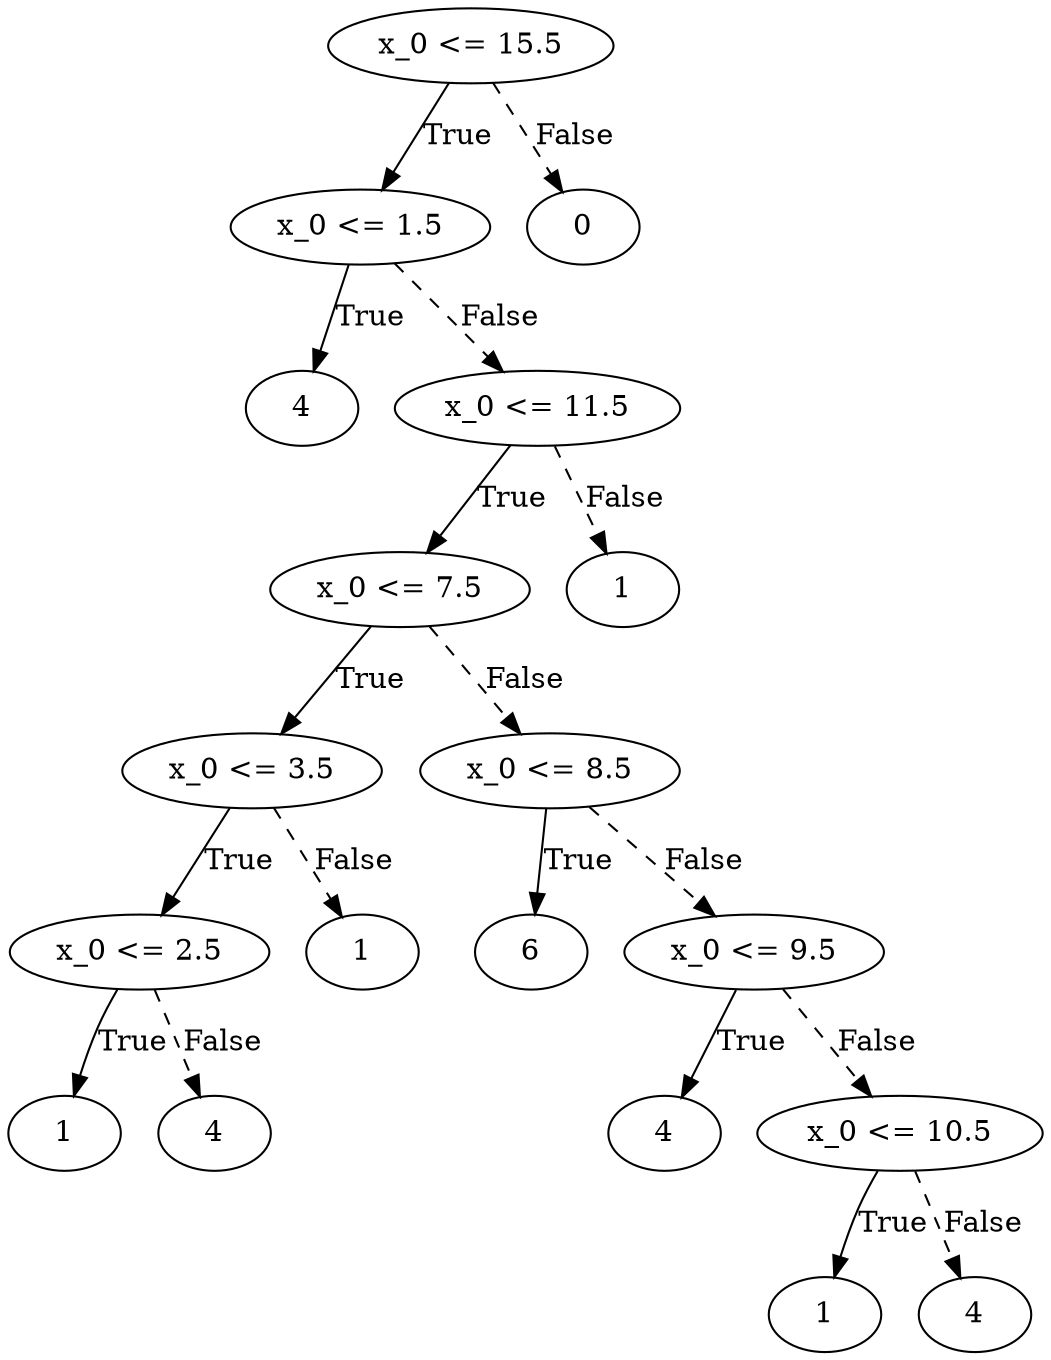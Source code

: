 digraph {
0 [label="x_0 <= 15.5"];
1 [label="x_0 <= 1.5"];
2 [label="4"];
1 -> 2 [label="True"];
3 [label="x_0 <= 11.5"];
4 [label="x_0 <= 7.5"];
5 [label="x_0 <= 3.5"];
6 [label="x_0 <= 2.5"];
7 [label="1"];
6 -> 7 [label="True"];
8 [label="4"];
6 -> 8 [style="dashed", label="False"];
5 -> 6 [label="True"];
9 [label="1"];
5 -> 9 [style="dashed", label="False"];
4 -> 5 [label="True"];
10 [label="x_0 <= 8.5"];
11 [label="6"];
10 -> 11 [label="True"];
12 [label="x_0 <= 9.5"];
13 [label="4"];
12 -> 13 [label="True"];
14 [label="x_0 <= 10.5"];
15 [label="1"];
14 -> 15 [label="True"];
16 [label="4"];
14 -> 16 [style="dashed", label="False"];
12 -> 14 [style="dashed", label="False"];
10 -> 12 [style="dashed", label="False"];
4 -> 10 [style="dashed", label="False"];
3 -> 4 [label="True"];
17 [label="1"];
3 -> 17 [style="dashed", label="False"];
1 -> 3 [style="dashed", label="False"];
0 -> 1 [label="True"];
18 [label="0"];
0 -> 18 [style="dashed", label="False"];

}